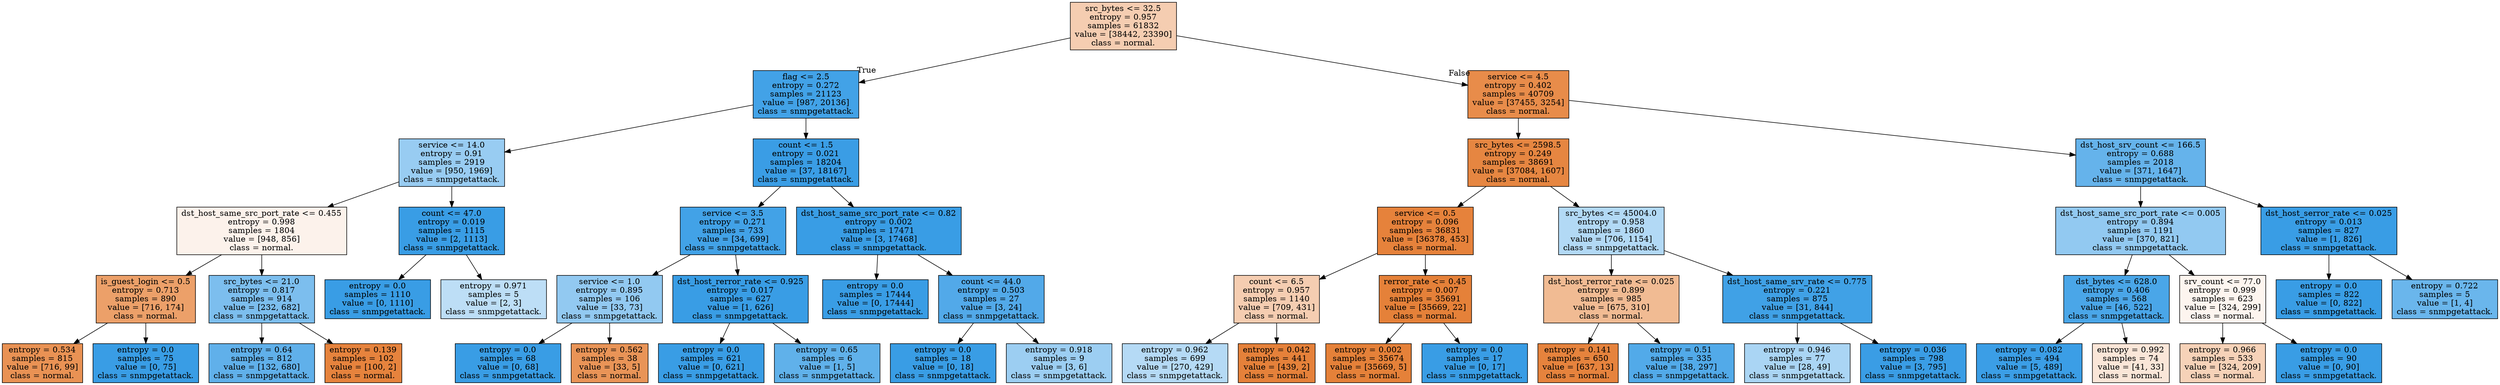 digraph Tree {
node [shape=box, style="filled", color="black"] ;
0 [label="src_bytes <= 32.5\nentropy = 0.957\nsamples = 61832\nvalue = [38442, 23390]\nclass = normal.", fillcolor="#e5813964"] ;
1 [label="flag <= 2.5\nentropy = 0.272\nsamples = 21123\nvalue = [987, 20136]\nclass = snmpgetattack.", fillcolor="#399de5f3"] ;
0 -> 1 [labeldistance=2.5, labelangle=45, headlabel="True"] ;
2 [label="service <= 14.0\nentropy = 0.91\nsamples = 2919\nvalue = [950, 1969]\nclass = snmpgetattack.", fillcolor="#399de584"] ;
1 -> 2 ;
3 [label="dst_host_same_src_port_rate <= 0.455\nentropy = 0.998\nsamples = 1804\nvalue = [948, 856]\nclass = normal.", fillcolor="#e5813919"] ;
2 -> 3 ;
4 [label="is_guest_login <= 0.5\nentropy = 0.713\nsamples = 890\nvalue = [716, 174]\nclass = normal.", fillcolor="#e58139c1"] ;
3 -> 4 ;
5 [label="entropy = 0.534\nsamples = 815\nvalue = [716, 99]\nclass = normal.", fillcolor="#e58139dc"] ;
4 -> 5 ;
6 [label="entropy = 0.0\nsamples = 75\nvalue = [0, 75]\nclass = snmpgetattack.", fillcolor="#399de5ff"] ;
4 -> 6 ;
7 [label="src_bytes <= 21.0\nentropy = 0.817\nsamples = 914\nvalue = [232, 682]\nclass = snmpgetattack.", fillcolor="#399de5a8"] ;
3 -> 7 ;
8 [label="entropy = 0.64\nsamples = 812\nvalue = [132, 680]\nclass = snmpgetattack.", fillcolor="#399de5cd"] ;
7 -> 8 ;
9 [label="entropy = 0.139\nsamples = 102\nvalue = [100, 2]\nclass = normal.", fillcolor="#e58139fa"] ;
7 -> 9 ;
10 [label="count <= 47.0\nentropy = 0.019\nsamples = 1115\nvalue = [2, 1113]\nclass = snmpgetattack.", fillcolor="#399de5ff"] ;
2 -> 10 ;
11 [label="entropy = 0.0\nsamples = 1110\nvalue = [0, 1110]\nclass = snmpgetattack.", fillcolor="#399de5ff"] ;
10 -> 11 ;
12 [label="entropy = 0.971\nsamples = 5\nvalue = [2, 3]\nclass = snmpgetattack.", fillcolor="#399de555"] ;
10 -> 12 ;
13 [label="count <= 1.5\nentropy = 0.021\nsamples = 18204\nvalue = [37, 18167]\nclass = snmpgetattack.", fillcolor="#399de5fe"] ;
1 -> 13 ;
14 [label="service <= 3.5\nentropy = 0.271\nsamples = 733\nvalue = [34, 699]\nclass = snmpgetattack.", fillcolor="#399de5f3"] ;
13 -> 14 ;
15 [label="service <= 1.0\nentropy = 0.895\nsamples = 106\nvalue = [33, 73]\nclass = snmpgetattack.", fillcolor="#399de58c"] ;
14 -> 15 ;
16 [label="entropy = 0.0\nsamples = 68\nvalue = [0, 68]\nclass = snmpgetattack.", fillcolor="#399de5ff"] ;
15 -> 16 ;
17 [label="entropy = 0.562\nsamples = 38\nvalue = [33, 5]\nclass = normal.", fillcolor="#e58139d8"] ;
15 -> 17 ;
18 [label="dst_host_rerror_rate <= 0.925\nentropy = 0.017\nsamples = 627\nvalue = [1, 626]\nclass = snmpgetattack.", fillcolor="#399de5ff"] ;
14 -> 18 ;
19 [label="entropy = 0.0\nsamples = 621\nvalue = [0, 621]\nclass = snmpgetattack.", fillcolor="#399de5ff"] ;
18 -> 19 ;
20 [label="entropy = 0.65\nsamples = 6\nvalue = [1, 5]\nclass = snmpgetattack.", fillcolor="#399de5cc"] ;
18 -> 20 ;
21 [label="dst_host_same_src_port_rate <= 0.82\nentropy = 0.002\nsamples = 17471\nvalue = [3, 17468]\nclass = snmpgetattack.", fillcolor="#399de5ff"] ;
13 -> 21 ;
22 [label="entropy = 0.0\nsamples = 17444\nvalue = [0, 17444]\nclass = snmpgetattack.", fillcolor="#399de5ff"] ;
21 -> 22 ;
23 [label="count <= 44.0\nentropy = 0.503\nsamples = 27\nvalue = [3, 24]\nclass = snmpgetattack.", fillcolor="#399de5df"] ;
21 -> 23 ;
24 [label="entropy = 0.0\nsamples = 18\nvalue = [0, 18]\nclass = snmpgetattack.", fillcolor="#399de5ff"] ;
23 -> 24 ;
25 [label="entropy = 0.918\nsamples = 9\nvalue = [3, 6]\nclass = snmpgetattack.", fillcolor="#399de57f"] ;
23 -> 25 ;
26 [label="service <= 4.5\nentropy = 0.402\nsamples = 40709\nvalue = [37455, 3254]\nclass = normal.", fillcolor="#e58139e9"] ;
0 -> 26 [labeldistance=2.5, labelangle=-45, headlabel="False"] ;
27 [label="src_bytes <= 2598.5\nentropy = 0.249\nsamples = 38691\nvalue = [37084, 1607]\nclass = normal.", fillcolor="#e58139f4"] ;
26 -> 27 ;
28 [label="service <= 0.5\nentropy = 0.096\nsamples = 36831\nvalue = [36378, 453]\nclass = normal.", fillcolor="#e58139fc"] ;
27 -> 28 ;
29 [label="count <= 6.5\nentropy = 0.957\nsamples = 1140\nvalue = [709, 431]\nclass = normal.", fillcolor="#e5813964"] ;
28 -> 29 ;
30 [label="entropy = 0.962\nsamples = 699\nvalue = [270, 429]\nclass = snmpgetattack.", fillcolor="#399de55f"] ;
29 -> 30 ;
31 [label="entropy = 0.042\nsamples = 441\nvalue = [439, 2]\nclass = normal.", fillcolor="#e58139fe"] ;
29 -> 31 ;
32 [label="rerror_rate <= 0.45\nentropy = 0.007\nsamples = 35691\nvalue = [35669, 22]\nclass = normal.", fillcolor="#e58139ff"] ;
28 -> 32 ;
33 [label="entropy = 0.002\nsamples = 35674\nvalue = [35669, 5]\nclass = normal.", fillcolor="#e58139ff"] ;
32 -> 33 ;
34 [label="entropy = 0.0\nsamples = 17\nvalue = [0, 17]\nclass = snmpgetattack.", fillcolor="#399de5ff"] ;
32 -> 34 ;
35 [label="src_bytes <= 45004.0\nentropy = 0.958\nsamples = 1860\nvalue = [706, 1154]\nclass = snmpgetattack.", fillcolor="#399de563"] ;
27 -> 35 ;
36 [label="dst_host_rerror_rate <= 0.025\nentropy = 0.899\nsamples = 985\nvalue = [675, 310]\nclass = normal.", fillcolor="#e581398a"] ;
35 -> 36 ;
37 [label="entropy = 0.141\nsamples = 650\nvalue = [637, 13]\nclass = normal.", fillcolor="#e58139fa"] ;
36 -> 37 ;
38 [label="entropy = 0.51\nsamples = 335\nvalue = [38, 297]\nclass = snmpgetattack.", fillcolor="#399de5de"] ;
36 -> 38 ;
39 [label="dst_host_same_srv_rate <= 0.775\nentropy = 0.221\nsamples = 875\nvalue = [31, 844]\nclass = snmpgetattack.", fillcolor="#399de5f6"] ;
35 -> 39 ;
40 [label="entropy = 0.946\nsamples = 77\nvalue = [28, 49]\nclass = snmpgetattack.", fillcolor="#399de56d"] ;
39 -> 40 ;
41 [label="entropy = 0.036\nsamples = 798\nvalue = [3, 795]\nclass = snmpgetattack.", fillcolor="#399de5fe"] ;
39 -> 41 ;
42 [label="dst_host_srv_count <= 166.5\nentropy = 0.688\nsamples = 2018\nvalue = [371, 1647]\nclass = snmpgetattack.", fillcolor="#399de5c6"] ;
26 -> 42 ;
43 [label="dst_host_same_src_port_rate <= 0.005\nentropy = 0.894\nsamples = 1191\nvalue = [370, 821]\nclass = snmpgetattack.", fillcolor="#399de58c"] ;
42 -> 43 ;
44 [label="dst_bytes <= 628.0\nentropy = 0.406\nsamples = 568\nvalue = [46, 522]\nclass = snmpgetattack.", fillcolor="#399de5e9"] ;
43 -> 44 ;
45 [label="entropy = 0.082\nsamples = 494\nvalue = [5, 489]\nclass = snmpgetattack.", fillcolor="#399de5fc"] ;
44 -> 45 ;
46 [label="entropy = 0.992\nsamples = 74\nvalue = [41, 33]\nclass = normal.", fillcolor="#e5813932"] ;
44 -> 46 ;
47 [label="srv_count <= 77.0\nentropy = 0.999\nsamples = 623\nvalue = [324, 299]\nclass = normal.", fillcolor="#e5813914"] ;
43 -> 47 ;
48 [label="entropy = 0.966\nsamples = 533\nvalue = [324, 209]\nclass = normal.", fillcolor="#e581395b"] ;
47 -> 48 ;
49 [label="entropy = 0.0\nsamples = 90\nvalue = [0, 90]\nclass = snmpgetattack.", fillcolor="#399de5ff"] ;
47 -> 49 ;
50 [label="dst_host_serror_rate <= 0.025\nentropy = 0.013\nsamples = 827\nvalue = [1, 826]\nclass = snmpgetattack.", fillcolor="#399de5ff"] ;
42 -> 50 ;
51 [label="entropy = 0.0\nsamples = 822\nvalue = [0, 822]\nclass = snmpgetattack.", fillcolor="#399de5ff"] ;
50 -> 51 ;
52 [label="entropy = 0.722\nsamples = 5\nvalue = [1, 4]\nclass = snmpgetattack.", fillcolor="#399de5bf"] ;
50 -> 52 ;
}